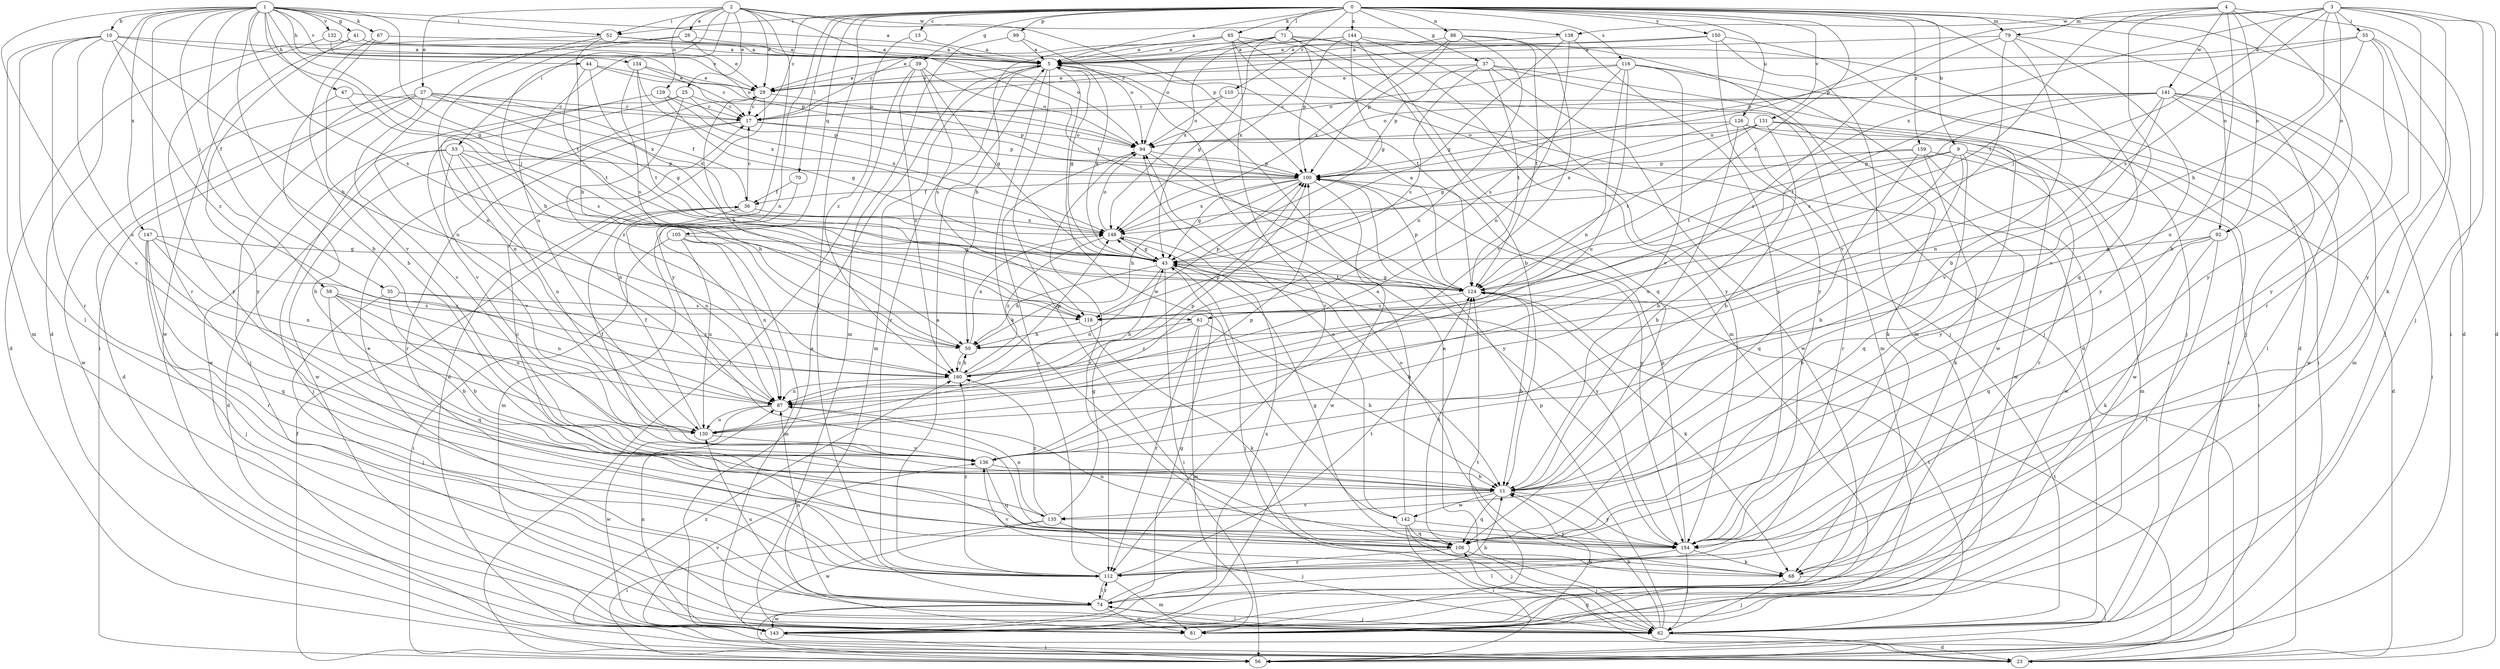strict digraph  {
0;
1;
2;
3;
4;
5;
9;
10;
11;
13;
17;
23;
25;
26;
27;
29;
35;
36;
37;
39;
41;
43;
44;
47;
50;
52;
53;
55;
56;
58;
61;
62;
65;
67;
68;
70;
71;
74;
79;
81;
86;
87;
92;
94;
99;
100;
105;
106;
110;
112;
116;
118;
124;
126;
129;
130;
131;
132;
134;
135;
136;
138;
141;
142;
143;
144;
147;
148;
150;
154;
159;
160;
0 -> 5  [label=a];
0 -> 9  [label=b];
0 -> 13  [label=c];
0 -> 17  [label=c];
0 -> 23  [label=d];
0 -> 37  [label=g];
0 -> 39  [label=g];
0 -> 52  [label=i];
0 -> 65  [label=k];
0 -> 70  [label=l];
0 -> 71  [label=l];
0 -> 74  [label=l];
0 -> 79  [label=m];
0 -> 86  [label=n];
0 -> 87  [label=n];
0 -> 92  [label=o];
0 -> 99  [label=p];
0 -> 105  [label=q];
0 -> 106  [label=q];
0 -> 110  [label=r];
0 -> 116  [label=s];
0 -> 124  [label=t];
0 -> 126  [label=u];
0 -> 131  [label=v];
0 -> 144  [label=x];
0 -> 150  [label=y];
0 -> 159  [label=z];
1 -> 5  [label=a];
1 -> 10  [label=b];
1 -> 11  [label=b];
1 -> 23  [label=d];
1 -> 35  [label=f];
1 -> 41  [label=g];
1 -> 43  [label=g];
1 -> 44  [label=h];
1 -> 47  [label=h];
1 -> 52  [label=i];
1 -> 58  [label=j];
1 -> 61  [label=j];
1 -> 67  [label=k];
1 -> 112  [label=r];
1 -> 118  [label=s];
1 -> 124  [label=t];
1 -> 132  [label=v];
1 -> 134  [label=v];
1 -> 135  [label=v];
1 -> 147  [label=x];
2 -> 25  [label=e];
2 -> 26  [label=e];
2 -> 27  [label=e];
2 -> 29  [label=e];
2 -> 52  [label=i];
2 -> 53  [label=i];
2 -> 100  [label=p];
2 -> 124  [label=t];
2 -> 129  [label=u];
2 -> 130  [label=u];
2 -> 138  [label=w];
2 -> 154  [label=y];
3 -> 23  [label=d];
3 -> 50  [label=h];
3 -> 55  [label=i];
3 -> 61  [label=j];
3 -> 62  [label=j];
3 -> 68  [label=k];
3 -> 92  [label=o];
3 -> 100  [label=p];
3 -> 118  [label=s];
3 -> 138  [label=w];
3 -> 148  [label=x];
3 -> 154  [label=y];
4 -> 11  [label=b];
4 -> 56  [label=i];
4 -> 79  [label=m];
4 -> 92  [label=o];
4 -> 124  [label=t];
4 -> 135  [label=v];
4 -> 141  [label=w];
4 -> 154  [label=y];
5 -> 29  [label=e];
5 -> 43  [label=g];
5 -> 68  [label=k];
5 -> 81  [label=m];
5 -> 106  [label=q];
5 -> 112  [label=r];
5 -> 142  [label=w];
9 -> 11  [label=b];
9 -> 81  [label=m];
9 -> 100  [label=p];
9 -> 106  [label=q];
9 -> 112  [label=r];
9 -> 124  [label=t];
9 -> 130  [label=u];
10 -> 5  [label=a];
10 -> 50  [label=h];
10 -> 74  [label=l];
10 -> 81  [label=m];
10 -> 94  [label=o];
10 -> 112  [label=r];
10 -> 130  [label=u];
10 -> 160  [label=z];
11 -> 106  [label=q];
11 -> 135  [label=v];
11 -> 142  [label=w];
11 -> 154  [label=y];
13 -> 5  [label=a];
13 -> 160  [label=z];
17 -> 94  [label=o];
17 -> 100  [label=p];
17 -> 112  [label=r];
17 -> 143  [label=w];
23 -> 106  [label=q];
23 -> 124  [label=t];
23 -> 160  [label=z];
25 -> 17  [label=c];
25 -> 100  [label=p];
25 -> 136  [label=v];
25 -> 143  [label=w];
25 -> 160  [label=z];
26 -> 5  [label=a];
26 -> 29  [label=e];
26 -> 56  [label=i];
26 -> 87  [label=n];
27 -> 17  [label=c];
27 -> 23  [label=d];
27 -> 36  [label=f];
27 -> 43  [label=g];
27 -> 62  [label=j];
27 -> 136  [label=v];
27 -> 143  [label=w];
27 -> 148  [label=x];
29 -> 17  [label=c];
29 -> 23  [label=d];
29 -> 50  [label=h];
29 -> 100  [label=p];
35 -> 11  [label=b];
35 -> 62  [label=j];
35 -> 118  [label=s];
35 -> 160  [label=z];
36 -> 17  [label=c];
36 -> 87  [label=n];
36 -> 148  [label=x];
37 -> 29  [label=e];
37 -> 56  [label=i];
37 -> 81  [label=m];
37 -> 100  [label=p];
37 -> 118  [label=s];
37 -> 124  [label=t];
37 -> 143  [label=w];
39 -> 29  [label=e];
39 -> 43  [label=g];
39 -> 56  [label=i];
39 -> 94  [label=o];
39 -> 118  [label=s];
39 -> 160  [label=z];
41 -> 5  [label=a];
41 -> 23  [label=d];
41 -> 100  [label=p];
41 -> 154  [label=y];
43 -> 5  [label=a];
43 -> 11  [label=b];
43 -> 50  [label=h];
43 -> 56  [label=i];
43 -> 62  [label=j];
43 -> 87  [label=n];
43 -> 124  [label=t];
43 -> 148  [label=x];
44 -> 29  [label=e];
44 -> 50  [label=h];
44 -> 94  [label=o];
44 -> 124  [label=t];
44 -> 148  [label=x];
47 -> 11  [label=b];
47 -> 17  [label=c];
47 -> 118  [label=s];
50 -> 148  [label=x];
50 -> 160  [label=z];
52 -> 5  [label=a];
52 -> 50  [label=h];
52 -> 94  [label=o];
52 -> 130  [label=u];
52 -> 143  [label=w];
53 -> 23  [label=d];
53 -> 50  [label=h];
53 -> 62  [label=j];
53 -> 87  [label=n];
53 -> 100  [label=p];
53 -> 130  [label=u];
53 -> 136  [label=v];
55 -> 5  [label=a];
55 -> 62  [label=j];
55 -> 100  [label=p];
55 -> 112  [label=r];
55 -> 130  [label=u];
55 -> 154  [label=y];
56 -> 36  [label=f];
58 -> 11  [label=b];
58 -> 87  [label=n];
58 -> 106  [label=q];
58 -> 118  [label=s];
58 -> 130  [label=u];
61 -> 11  [label=b];
61 -> 50  [label=h];
61 -> 81  [label=m];
61 -> 112  [label=r];
61 -> 160  [label=z];
62 -> 5  [label=a];
62 -> 11  [label=b];
62 -> 23  [label=d];
62 -> 74  [label=l];
62 -> 100  [label=p];
62 -> 124  [label=t];
65 -> 5  [label=a];
65 -> 17  [label=c];
65 -> 23  [label=d];
65 -> 50  [label=h];
65 -> 62  [label=j];
65 -> 112  [label=r];
65 -> 124  [label=t];
67 -> 5  [label=a];
67 -> 11  [label=b];
67 -> 136  [label=v];
68 -> 56  [label=i];
68 -> 62  [label=j];
68 -> 94  [label=o];
68 -> 136  [label=v];
70 -> 36  [label=f];
70 -> 81  [label=m];
71 -> 5  [label=a];
71 -> 23  [label=d];
71 -> 43  [label=g];
71 -> 81  [label=m];
71 -> 94  [label=o];
71 -> 100  [label=p];
71 -> 106  [label=q];
71 -> 148  [label=x];
74 -> 11  [label=b];
74 -> 29  [label=e];
74 -> 56  [label=i];
74 -> 62  [label=j];
74 -> 81  [label=m];
74 -> 87  [label=n];
74 -> 112  [label=r];
74 -> 130  [label=u];
74 -> 143  [label=w];
79 -> 5  [label=a];
79 -> 11  [label=b];
79 -> 62  [label=j];
79 -> 136  [label=v];
79 -> 154  [label=y];
79 -> 160  [label=z];
81 -> 11  [label=b];
81 -> 87  [label=n];
81 -> 124  [label=t];
86 -> 5  [label=a];
86 -> 87  [label=n];
86 -> 100  [label=p];
86 -> 124  [label=t];
86 -> 136  [label=v];
86 -> 148  [label=x];
87 -> 130  [label=u];
87 -> 143  [label=w];
92 -> 11  [label=b];
92 -> 43  [label=g];
92 -> 68  [label=k];
92 -> 74  [label=l];
92 -> 106  [label=q];
94 -> 100  [label=p];
94 -> 112  [label=r];
94 -> 154  [label=y];
99 -> 5  [label=a];
99 -> 81  [label=m];
99 -> 94  [label=o];
100 -> 36  [label=f];
100 -> 43  [label=g];
100 -> 50  [label=h];
100 -> 143  [label=w];
100 -> 148  [label=x];
100 -> 154  [label=y];
105 -> 43  [label=g];
105 -> 56  [label=i];
105 -> 81  [label=m];
105 -> 87  [label=n];
105 -> 130  [label=u];
106 -> 17  [label=c];
106 -> 43  [label=g];
106 -> 62  [label=j];
106 -> 112  [label=r];
106 -> 124  [label=t];
110 -> 17  [label=c];
110 -> 68  [label=k];
110 -> 94  [label=o];
112 -> 5  [label=a];
112 -> 74  [label=l];
112 -> 81  [label=m];
112 -> 94  [label=o];
112 -> 124  [label=t];
112 -> 160  [label=z];
116 -> 29  [label=e];
116 -> 56  [label=i];
116 -> 87  [label=n];
116 -> 94  [label=o];
116 -> 118  [label=s];
116 -> 130  [label=u];
116 -> 136  [label=v];
116 -> 143  [label=w];
118 -> 50  [label=h];
118 -> 68  [label=k];
118 -> 100  [label=p];
124 -> 5  [label=a];
124 -> 11  [label=b];
124 -> 43  [label=g];
124 -> 68  [label=k];
124 -> 100  [label=p];
124 -> 118  [label=s];
126 -> 11  [label=b];
126 -> 23  [label=d];
126 -> 43  [label=g];
126 -> 94  [label=o];
126 -> 112  [label=r];
126 -> 143  [label=w];
129 -> 17  [label=c];
129 -> 43  [label=g];
129 -> 87  [label=n];
129 -> 148  [label=x];
130 -> 36  [label=f];
130 -> 100  [label=p];
130 -> 136  [label=v];
131 -> 11  [label=b];
131 -> 94  [label=o];
131 -> 124  [label=t];
131 -> 143  [label=w];
131 -> 148  [label=x];
131 -> 154  [label=y];
132 -> 5  [label=a];
132 -> 29  [label=e];
132 -> 154  [label=y];
134 -> 17  [label=c];
134 -> 29  [label=e];
134 -> 118  [label=s];
134 -> 124  [label=t];
134 -> 148  [label=x];
135 -> 43  [label=g];
135 -> 56  [label=i];
135 -> 62  [label=j];
135 -> 87  [label=n];
135 -> 143  [label=w];
135 -> 160  [label=z];
136 -> 11  [label=b];
136 -> 36  [label=f];
136 -> 100  [label=p];
136 -> 106  [label=q];
138 -> 5  [label=a];
138 -> 43  [label=g];
138 -> 87  [label=n];
138 -> 154  [label=y];
141 -> 17  [label=c];
141 -> 56  [label=i];
141 -> 74  [label=l];
141 -> 81  [label=m];
141 -> 87  [label=n];
141 -> 94  [label=o];
141 -> 118  [label=s];
141 -> 124  [label=t];
141 -> 136  [label=v];
141 -> 143  [label=w];
142 -> 5  [label=a];
142 -> 56  [label=i];
142 -> 62  [label=j];
142 -> 94  [label=o];
142 -> 106  [label=q];
142 -> 154  [label=y];
143 -> 5  [label=a];
143 -> 43  [label=g];
143 -> 56  [label=i];
143 -> 136  [label=v];
143 -> 148  [label=x];
144 -> 5  [label=a];
144 -> 11  [label=b];
144 -> 29  [label=e];
144 -> 43  [label=g];
144 -> 62  [label=j];
144 -> 148  [label=x];
144 -> 154  [label=y];
147 -> 43  [label=g];
147 -> 62  [label=j];
147 -> 87  [label=n];
147 -> 106  [label=q];
147 -> 112  [label=r];
147 -> 160  [label=z];
148 -> 43  [label=g];
148 -> 94  [label=o];
148 -> 154  [label=y];
148 -> 160  [label=z];
150 -> 5  [label=a];
150 -> 17  [label=c];
150 -> 62  [label=j];
150 -> 81  [label=m];
150 -> 154  [label=y];
154 -> 62  [label=j];
154 -> 68  [label=k];
154 -> 74  [label=l];
154 -> 87  [label=n];
154 -> 100  [label=p];
159 -> 11  [label=b];
159 -> 56  [label=i];
159 -> 68  [label=k];
159 -> 100  [label=p];
159 -> 106  [label=q];
159 -> 143  [label=w];
160 -> 50  [label=h];
160 -> 87  [label=n];
160 -> 100  [label=p];
160 -> 148  [label=x];
}
